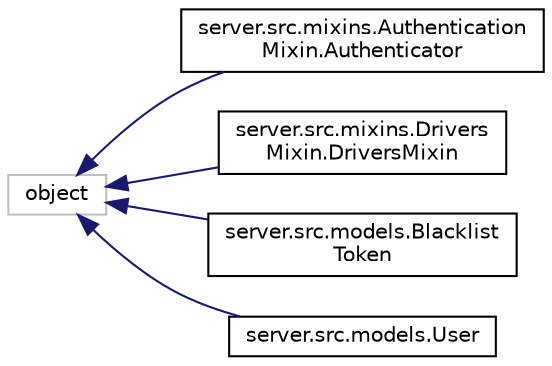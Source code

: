 digraph "Graphical Class Hierarchy"
{
  edge [fontname="Helvetica",fontsize="10",labelfontname="Helvetica",labelfontsize="10"];
  node [fontname="Helvetica",fontsize="10",shape=record];
  rankdir="LR";
  Node1 [label="object",height=0.2,width=0.4,color="grey75", fillcolor="white", style="filled"];
  Node1 -> Node2 [dir="back",color="midnightblue",fontsize="10",style="solid",fontname="Helvetica"];
  Node2 [label="server.src.mixins.Authentication\lMixin.Authenticator",height=0.2,width=0.4,color="black", fillcolor="white", style="filled",URL="$classserver_1_1src_1_1mixins_1_1_authentication_mixin_1_1_authenticator.html"];
  Node1 -> Node3 [dir="back",color="midnightblue",fontsize="10",style="solid",fontname="Helvetica"];
  Node3 [label="server.src.mixins.Drivers\lMixin.DriversMixin",height=0.2,width=0.4,color="black", fillcolor="white", style="filled",URL="$classserver_1_1src_1_1mixins_1_1_drivers_mixin_1_1_drivers_mixin.html"];
  Node1 -> Node4 [dir="back",color="midnightblue",fontsize="10",style="solid",fontname="Helvetica"];
  Node4 [label="server.src.models.Blacklist\lToken",height=0.2,width=0.4,color="black", fillcolor="white", style="filled",URL="$classserver_1_1src_1_1models_1_1_blacklist_token.html"];
  Node1 -> Node5 [dir="back",color="midnightblue",fontsize="10",style="solid",fontname="Helvetica"];
  Node5 [label="server.src.models.User",height=0.2,width=0.4,color="black", fillcolor="white", style="filled",URL="$classserver_1_1src_1_1models_1_1_user.html"];
}
